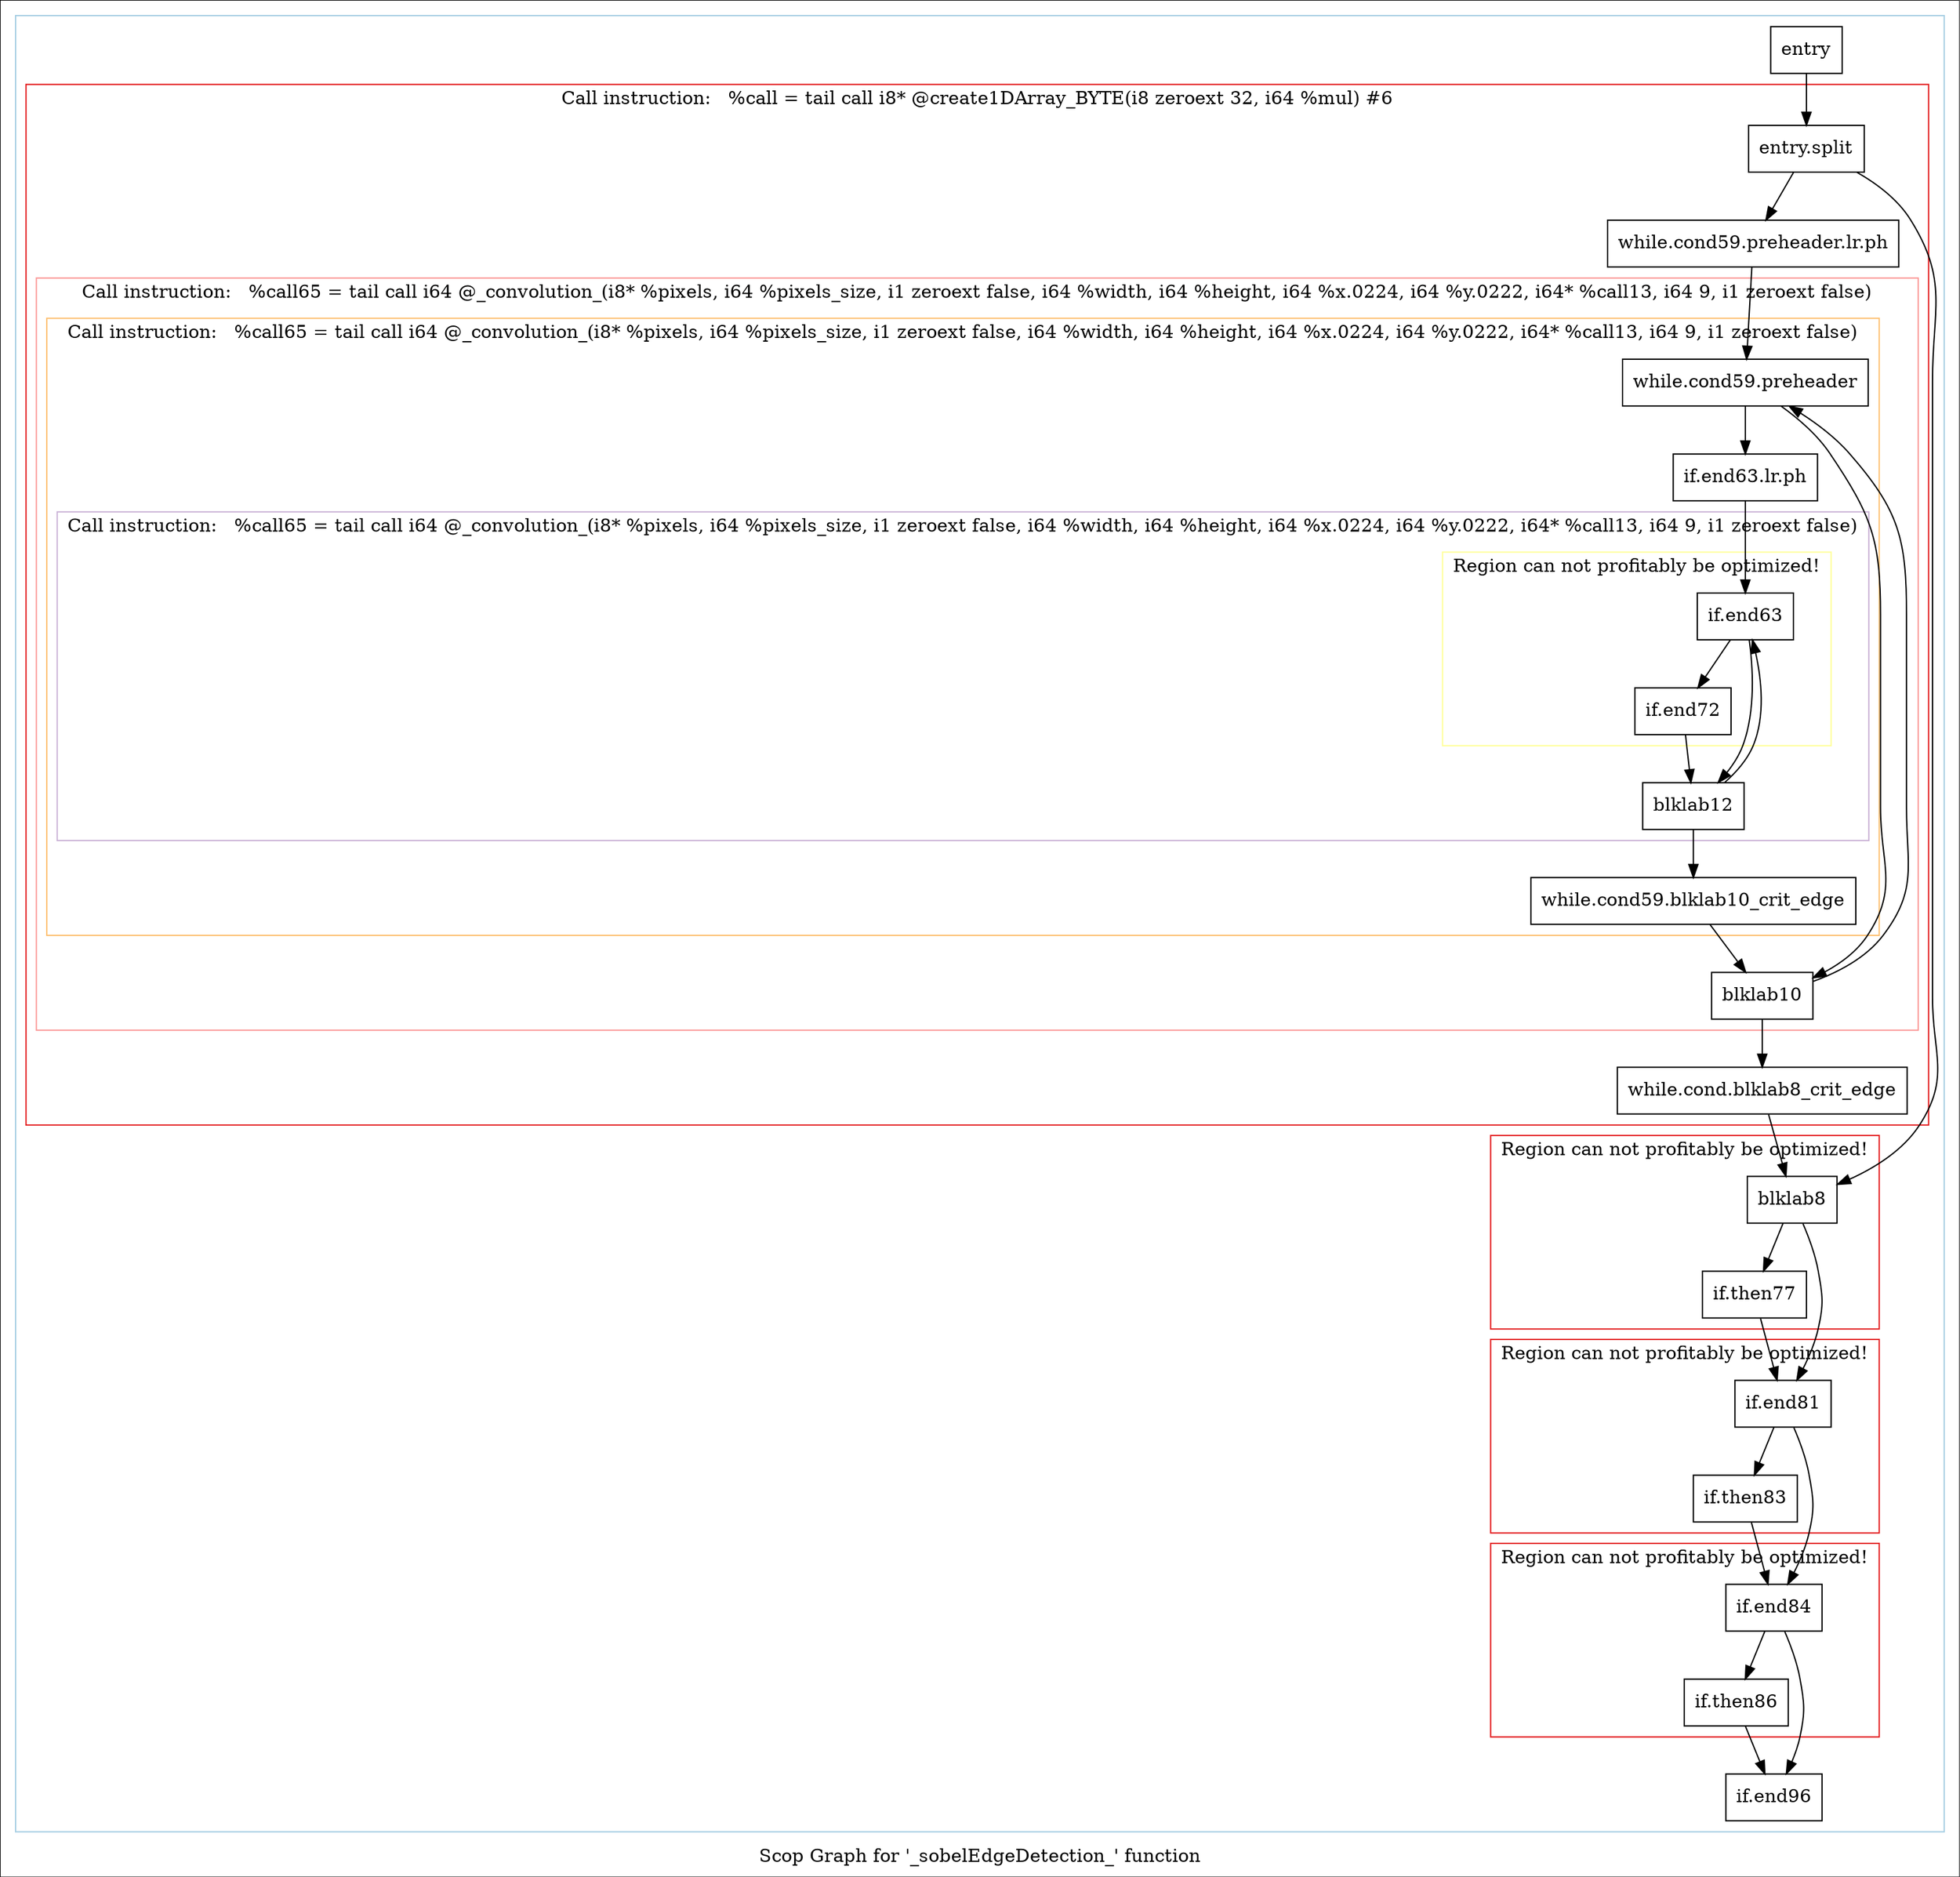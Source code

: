 digraph "Scop Graph for '_sobelEdgeDetection_' function" {
	label="Scop Graph for '_sobelEdgeDetection_' function";

	Node0xb72abc0 [shape=record,label="{entry}"];
	Node0xb72abc0 -> Node0xb741f70;
	Node0xb741f70 [shape=record,label="{entry.split}"];
	Node0xb741f70 -> Node0xb6d9580;
	Node0xb741f70 -> Node0xb611e90;
	Node0xb6d9580 [shape=record,label="{while.cond59.preheader.lr.ph}"];
	Node0xb6d9580 -> Node0xb7406c0;
	Node0xb7406c0 [shape=record,label="{while.cond59.preheader}"];
	Node0xb7406c0 -> Node0xb6f0af0;
	Node0xb7406c0 -> Node0xb6f0b10;
	Node0xb6f0af0 [shape=record,label="{if.end63.lr.ph}"];
	Node0xb6f0af0 -> Node0xb6f0b30;
	Node0xb6f0b30 [shape=record,label="{if.end63}"];
	Node0xb6f0b30 -> Node0xb740650;
	Node0xb6f0b30 -> Node0xb72b0d0;
	Node0xb740650 [shape=record,label="{blklab12}"];
	Node0xb740650 -> Node0xb6f0b30[constraint=false];
	Node0xb740650 -> Node0xb72b170;
	Node0xb72b170 [shape=record,label="{while.cond59.blklab10_crit_edge}"];
	Node0xb72b170 -> Node0xb6f0b10;
	Node0xb6f0b10 [shape=record,label="{blklab10}"];
	Node0xb6f0b10 -> Node0xb7406c0[constraint=false];
	Node0xb6f0b10 -> Node0xb72b190;
	Node0xb72b190 [shape=record,label="{while.cond.blklab8_crit_edge}"];
	Node0xb72b190 -> Node0xb611e90;
	Node0xb611e90 [shape=record,label="{blklab8}"];
	Node0xb611e90 -> Node0xb6e9e70;
	Node0xb611e90 -> Node0xb72aeb0;
	Node0xb6e9e70 [shape=record,label="{if.then77}"];
	Node0xb6e9e70 -> Node0xb72aeb0;
	Node0xb72aeb0 [shape=record,label="{if.end81}"];
	Node0xb72aeb0 -> Node0xb72aed0;
	Node0xb72aeb0 -> Node0xb72af30;
	Node0xb72aed0 [shape=record,label="{if.end84}"];
	Node0xb72aed0 -> Node0xb6e99d0;
	Node0xb72aed0 -> Node0xb6e9a30;
	Node0xb6e99d0 [shape=record,label="{if.end96}"];
	Node0xb6e9a30 [shape=record,label="{if.then86}"];
	Node0xb6e9a30 -> Node0xb6e99d0;
	Node0xb72af30 [shape=record,label="{if.then83}"];
	Node0xb72af30 -> Node0xb72aed0;
	Node0xb72b0d0 [shape=record,label="{if.end72}"];
	Node0xb72b0d0 -> Node0xb740650;
	colorscheme = "paired12"
        subgraph cluster_0xb6f4000 {
          label = "";
          style = solid;
          color = 1
          subgraph cluster_0xb6e9db0 {
            label = "Call instruction:   %call = tail call i8* @create1DArray_BYTE(i8 zeroext 32, i64 %mul) #6";
            style = solid;
            color = 6
            subgraph cluster_0xb72d0f0 {
              label = "Call instruction:   %call65 = tail call i64 @_convolution_(i8* %pixels, i64 %pixels_size, i1 zeroext false, i64 %width, i64 %height, i64 %x.0224, i64 %y.0222, i64* %call13, i64 9, i1 zeroext false)";
              style = solid;
              color = 5
              subgraph cluster_0xb72b800 {
                label = "Call instruction:   %call65 = tail call i64 @_convolution_(i8* %pixels, i64 %pixels_size, i1 zeroext false, i64 %width, i64 %height, i64 %x.0224, i64 %y.0222, i64* %call13, i64 9, i1 zeroext false)";
                style = solid;
                color = 7
                subgraph cluster_0xb611e10 {
                  label = "Call instruction:   %call65 = tail call i64 @_convolution_(i8* %pixels, i64 %pixels_size, i1 zeroext false, i64 %width, i64 %height, i64 %x.0224, i64 %y.0222, i64* %call13, i64 9, i1 zeroext false)";
                  style = solid;
                  color = 9
                  subgraph cluster_0xb6d9500 {
                    label = "Region can not profitably be optimized!";
                    style = solid;
                    color = 11
                    Node0xb6f0b30;
                    Node0xb72b0d0;
                  }
                  Node0xb740650;
                }
                Node0xb7406c0;
                Node0xb6f0af0;
                Node0xb72b170;
              }
              Node0xb6f0b10;
            }
            Node0xb741f70;
            Node0xb6d9580;
            Node0xb72b190;
          }
          subgraph cluster_0xb6b84d0 {
            label = "Region can not profitably be optimized!";
            style = solid;
            color = 6
            Node0xb611e90;
            Node0xb6e9e70;
          }
          subgraph cluster_0xb788830 {
            label = "Region can not profitably be optimized!";
            style = solid;
            color = 6
            Node0xb72aeb0;
            Node0xb72af30;
          }
          subgraph cluster_0xb610a70 {
            label = "Region can not profitably be optimized!";
            style = solid;
            color = 6
            Node0xb72aed0;
            Node0xb6e9a30;
          }
          Node0xb72abc0;
          Node0xb6e99d0;
        }
}
